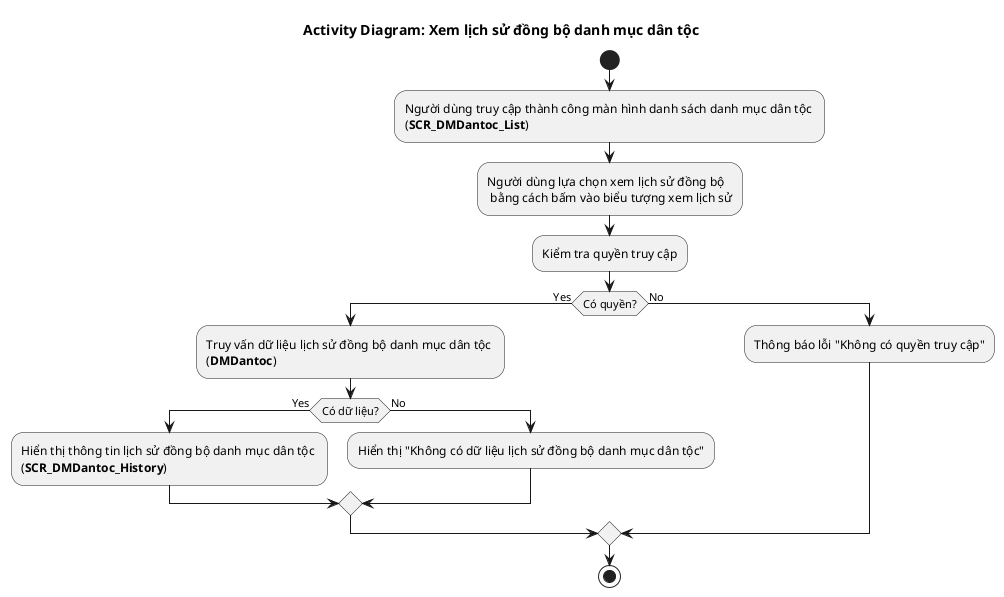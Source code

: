 @startuml AD_DMDantoc_History
!pragma layout smetana
title Activity Diagram: Xem lịch sử đồng bộ danh mục dân tộc

start
:Người dùng truy cập thành công màn hình danh sách danh mục dân tộc \n(**SCR_DMDantoc_List**);
:Người dùng lựa chọn xem lịch sử đồng bộ \n bằng cách bấm vào biểu tượng xem lịch sử;
:Kiểm tra quyền truy cập;

if (Có quyền?) then (Yes)
  :Truy vấn dữ liệu lịch sử đồng bộ danh mục dân tộc \n(**DMDantoc**);

  if (Có dữ liệu?) then (Yes)
    :Hiển thị thông tin lịch sử đồng bộ danh mục dân tộc \n(**SCR_DMDantoc_History**);
  else (No)
    :Hiển thị "Không có dữ liệu lịch sử đồng bộ danh mục dân tộc";
  endif

else (No)
  :Thông báo lỗi "Không có quyền truy cập";
endif

stop
@enduml